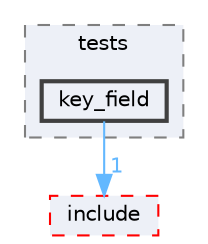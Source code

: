 digraph "flatbuffers/tests/key_field"
{
 // LATEX_PDF_SIZE
  bgcolor="transparent";
  edge [fontname=Helvetica,fontsize=10,labelfontname=Helvetica,labelfontsize=10];
  node [fontname=Helvetica,fontsize=10,shape=box,height=0.2,width=0.4];
  compound=true
  subgraph clusterdir_8a29680ac58f070fa77498b7cfb0e5d9 {
    graph [ bgcolor="#edf0f7", pencolor="grey50", label="tests", fontname=Helvetica,fontsize=10 style="filled,dashed", URL="dir_8a29680ac58f070fa77498b7cfb0e5d9.html",tooltip=""]
  dir_bb2cc4b4dd1feb4b4ef41fe4d11e7336 [label="key_field", fillcolor="#edf0f7", color="grey25", style="filled,bold", URL="dir_bb2cc4b4dd1feb4b4ef41fe4d11e7336.html",tooltip=""];
  }
  dir_1070400e4fc31576c7133789377210a4 [label="include", fillcolor="#edf0f7", color="red", style="filled,dashed", URL="dir_1070400e4fc31576c7133789377210a4.html",tooltip=""];
  dir_bb2cc4b4dd1feb4b4ef41fe4d11e7336->dir_1070400e4fc31576c7133789377210a4 [headlabel="1", labeldistance=1.5 headhref="dir_000130_000117.html" href="dir_000130_000117.html" color="steelblue1" fontcolor="steelblue1"];
}
